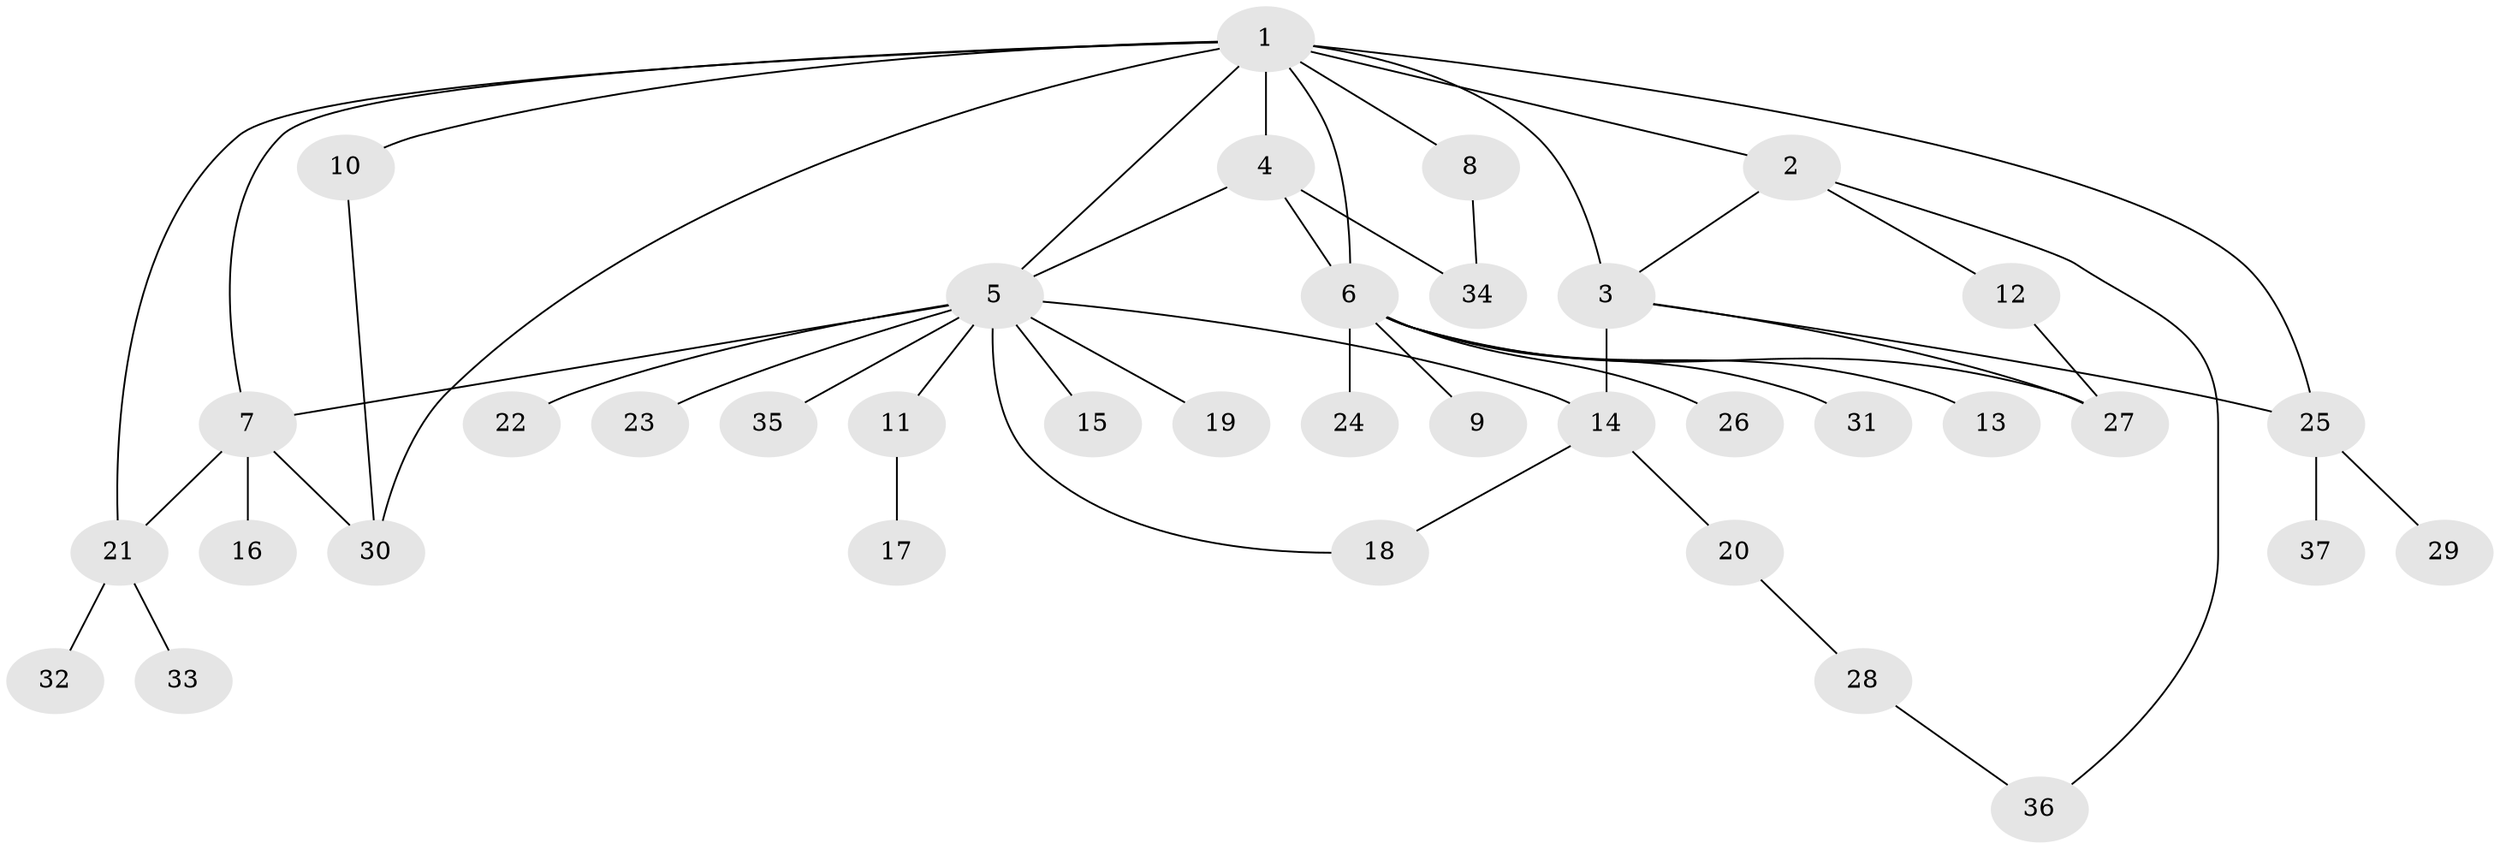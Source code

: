 // original degree distribution, {22: 0.013513513513513514, 1: 0.5675675675675675, 5: 0.04054054054054054, 2: 0.17567567567567569, 13: 0.013513513513513514, 9: 0.02702702702702703, 4: 0.02702702702702703, 3: 0.12162162162162163, 11: 0.013513513513513514}
// Generated by graph-tools (version 1.1) at 2025/35/03/09/25 02:35:46]
// undirected, 37 vertices, 50 edges
graph export_dot {
graph [start="1"]
  node [color=gray90,style=filled];
  1;
  2;
  3;
  4;
  5;
  6;
  7;
  8;
  9;
  10;
  11;
  12;
  13;
  14;
  15;
  16;
  17;
  18;
  19;
  20;
  21;
  22;
  23;
  24;
  25;
  26;
  27;
  28;
  29;
  30;
  31;
  32;
  33;
  34;
  35;
  36;
  37;
  1 -- 2 [weight=1.0];
  1 -- 3 [weight=2.0];
  1 -- 4 [weight=8.0];
  1 -- 5 [weight=1.0];
  1 -- 6 [weight=1.0];
  1 -- 7 [weight=1.0];
  1 -- 8 [weight=1.0];
  1 -- 10 [weight=1.0];
  1 -- 21 [weight=1.0];
  1 -- 25 [weight=1.0];
  1 -- 30 [weight=1.0];
  2 -- 3 [weight=1.0];
  2 -- 12 [weight=1.0];
  2 -- 36 [weight=1.0];
  3 -- 14 [weight=7.0];
  3 -- 25 [weight=1.0];
  3 -- 27 [weight=2.0];
  4 -- 5 [weight=1.0];
  4 -- 6 [weight=1.0];
  4 -- 34 [weight=1.0];
  5 -- 7 [weight=1.0];
  5 -- 11 [weight=1.0];
  5 -- 14 [weight=1.0];
  5 -- 15 [weight=1.0];
  5 -- 18 [weight=1.0];
  5 -- 19 [weight=1.0];
  5 -- 22 [weight=1.0];
  5 -- 23 [weight=1.0];
  5 -- 35 [weight=1.0];
  6 -- 9 [weight=1.0];
  6 -- 13 [weight=1.0];
  6 -- 24 [weight=1.0];
  6 -- 26 [weight=1.0];
  6 -- 27 [weight=1.0];
  6 -- 31 [weight=1.0];
  7 -- 16 [weight=4.0];
  7 -- 21 [weight=1.0];
  7 -- 30 [weight=1.0];
  8 -- 34 [weight=1.0];
  10 -- 30 [weight=1.0];
  11 -- 17 [weight=1.0];
  12 -- 27 [weight=1.0];
  14 -- 18 [weight=1.0];
  14 -- 20 [weight=1.0];
  20 -- 28 [weight=1.0];
  21 -- 32 [weight=1.0];
  21 -- 33 [weight=1.0];
  25 -- 29 [weight=1.0];
  25 -- 37 [weight=1.0];
  28 -- 36 [weight=1.0];
}
